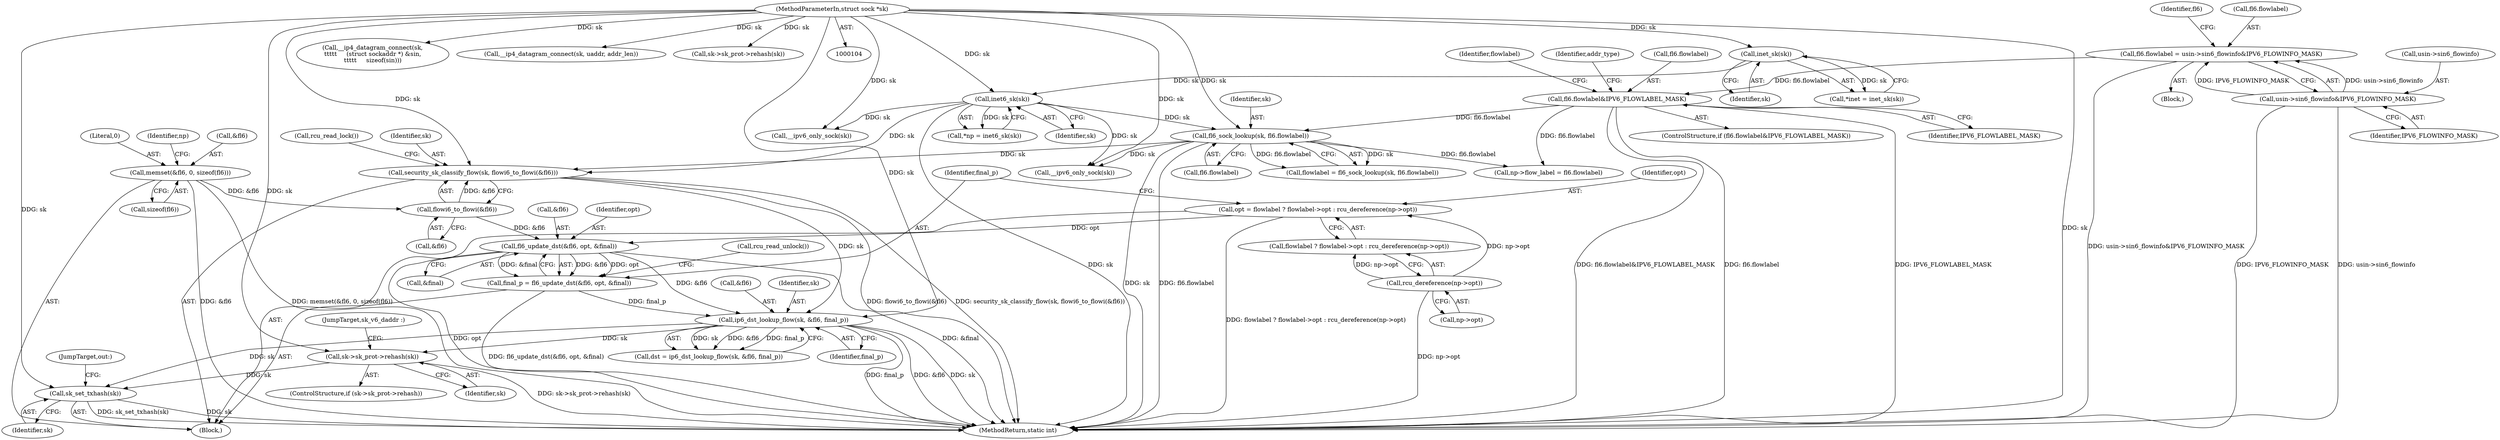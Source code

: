 digraph "0_linux_45f6fad84cc305103b28d73482b344d7f5b76f39_4@pointer" {
"1000593" [label="(Call,sk_set_txhash(sk))"];
"1000529" [label="(Call,ip6_dst_lookup_flow(sk, &fl6, final_p))"];
"1000501" [label="(Call,security_sk_classify_flow(sk, flowi6_to_flowi(&fl6)))"];
"1000202" [label="(Call,fl6_sock_lookup(sk, fl6.flowlabel))"];
"1000123" [label="(Call,inet6_sk(sk))"];
"1000118" [label="(Call,inet_sk(sk))"];
"1000105" [label="(MethodParameterIn,struct sock *sk)"];
"1000194" [label="(Call,fl6.flowlabel&IPV6_FLOWLABEL_MASK)"];
"1000184" [label="(Call,fl6.flowlabel = usin->sin6_flowinfo&IPV6_FLOWINFO_MASK)"];
"1000188" [label="(Call,usin->sin6_flowinfo&IPV6_FLOWINFO_MASK)"];
"1000503" [label="(Call,flowi6_to_flowi(&fl6))"];
"1000173" [label="(Call,memset(&fl6, 0, sizeof(fl6)))"];
"1000520" [label="(Call,fl6_update_dst(&fl6, opt, &final))"];
"1000507" [label="(Call,opt = flowlabel ? flowlabel->opt : rcu_dereference(np->opt))"];
"1000514" [label="(Call,rcu_dereference(np->opt))"];
"1000518" [label="(Call,final_p = fl6_update_dst(&fl6, opt, &final))"];
"1000584" [label="(Call,sk->sk_prot->rehash(sk))"];
"1000121" [label="(Call,*np = inet6_sk(sk))"];
"1000193" [label="(ControlStructure,if (fl6.flowlabel&IPV6_FLOWLABEL_MASK))"];
"1000519" [label="(Identifier,final_p)"];
"1000195" [label="(Call,fl6.flowlabel)"];
"1000600" [label="(MethodReturn,static int)"];
"1000204" [label="(Call,fl6.flowlabel)"];
"1000185" [label="(Call,fl6.flowlabel)"];
"1000509" [label="(Call,flowlabel ? flowlabel->opt : rcu_dereference(np->opt))"];
"1000502" [label="(Identifier,sk)"];
"1000584" [label="(Call,sk->sk_prot->rehash(sk))"];
"1000520" [label="(Call,fl6_update_dst(&fl6, opt, &final))"];
"1000124" [label="(Identifier,sk)"];
"1000527" [label="(Call,dst = ip6_dst_lookup_flow(sk, &fl6, final_p))"];
"1000508" [label="(Identifier,opt)"];
"1000183" [label="(Block,)"];
"1000145" [label="(Call,__ipv6_only_sock(sk))"];
"1000506" [label="(Call,rcu_read_lock())"];
"1000201" [label="(Identifier,flowlabel)"];
"1000177" [label="(Call,sizeof(fl6))"];
"1000105" [label="(MethodParameterIn,struct sock *sk)"];
"1000196" [label="(Identifier,fl6)"];
"1000202" [label="(Call,fl6_sock_lookup(sk, fl6.flowlabel))"];
"1000585" [label="(Identifier,sk)"];
"1000529" [label="(Call,ip6_dst_lookup_flow(sk, &fl6, final_p))"];
"1000194" [label="(Call,fl6.flowlabel&IPV6_FLOWLABEL_MASK)"];
"1000116" [label="(Call,*inet = inet_sk(sk))"];
"1000198" [label="(Identifier,IPV6_FLOWLABEL_MASK)"];
"1000176" [label="(Literal,0)"];
"1000593" [label="(Call,sk_set_txhash(sk))"];
"1000507" [label="(Call,opt = flowlabel ? flowlabel->opt : rcu_dereference(np->opt))"];
"1000503" [label="(Call,flowi6_to_flowi(&fl6))"];
"1000118" [label="(Call,inet_sk(sk))"];
"1000515" [label="(Call,np->opt)"];
"1000524" [label="(Call,&final)"];
"1000200" [label="(Call,flowlabel = fl6_sock_lookup(sk, fl6.flowlabel))"];
"1000280" [label="(Call,__ip4_datagram_connect(sk,\n\t\t\t\t\t     (struct sockaddr *) &sin,\n\t\t\t\t\t     sizeof(sin)))"];
"1000214" [label="(Identifier,addr_type)"];
"1000586" [label="(JumpTarget,sk_v6_daddr :)"];
"1000174" [label="(Call,&fl6)"];
"1000533" [label="(Identifier,final_p)"];
"1000531" [label="(Call,&fl6)"];
"1000188" [label="(Call,usin->sin6_flowinfo&IPV6_FLOWINFO_MASK)"];
"1000504" [label="(Call,&fl6)"];
"1000181" [label="(Identifier,np)"];
"1000526" [label="(Call,rcu_read_unlock())"];
"1000578" [label="(ControlStructure,if (sk->sk_prot->rehash))"];
"1000501" [label="(Call,security_sk_classify_flow(sk, flowi6_to_flowi(&fl6)))"];
"1000518" [label="(Call,final_p = fl6_update_dst(&fl6, opt, &final))"];
"1000119" [label="(Identifier,sk)"];
"1000184" [label="(Call,fl6.flowlabel = usin->sin6_flowinfo&IPV6_FLOWINFO_MASK)"];
"1000514" [label="(Call,rcu_dereference(np->opt))"];
"1000108" [label="(Block,)"];
"1000123" [label="(Call,inet6_sk(sk))"];
"1000203" [label="(Identifier,sk)"];
"1000152" [label="(Call,__ip4_datagram_connect(sk, uaddr, addr_len))"];
"1000347" [label="(Call,sk->sk_prot->rehash(sk))"];
"1000530" [label="(Identifier,sk)"];
"1000523" [label="(Identifier,opt)"];
"1000595" [label="(JumpTarget,out:)"];
"1000189" [label="(Call,usin->sin6_flowinfo)"];
"1000594" [label="(Identifier,sk)"];
"1000173" [label="(Call,memset(&fl6, 0, sizeof(fl6)))"];
"1000521" [label="(Call,&fl6)"];
"1000192" [label="(Identifier,IPV6_FLOWINFO_MASK)"];
"1000247" [label="(Call,__ipv6_only_sock(sk))"];
"1000422" [label="(Call,np->flow_label = fl6.flowlabel)"];
"1000593" -> "1000108"  [label="AST: "];
"1000593" -> "1000594"  [label="CFG: "];
"1000594" -> "1000593"  [label="AST: "];
"1000595" -> "1000593"  [label="CFG: "];
"1000593" -> "1000600"  [label="DDG: sk"];
"1000593" -> "1000600"  [label="DDG: sk_set_txhash(sk)"];
"1000529" -> "1000593"  [label="DDG: sk"];
"1000584" -> "1000593"  [label="DDG: sk"];
"1000105" -> "1000593"  [label="DDG: sk"];
"1000529" -> "1000527"  [label="AST: "];
"1000529" -> "1000533"  [label="CFG: "];
"1000530" -> "1000529"  [label="AST: "];
"1000531" -> "1000529"  [label="AST: "];
"1000533" -> "1000529"  [label="AST: "];
"1000527" -> "1000529"  [label="CFG: "];
"1000529" -> "1000600"  [label="DDG: final_p"];
"1000529" -> "1000600"  [label="DDG: &fl6"];
"1000529" -> "1000600"  [label="DDG: sk"];
"1000529" -> "1000527"  [label="DDG: sk"];
"1000529" -> "1000527"  [label="DDG: &fl6"];
"1000529" -> "1000527"  [label="DDG: final_p"];
"1000501" -> "1000529"  [label="DDG: sk"];
"1000105" -> "1000529"  [label="DDG: sk"];
"1000520" -> "1000529"  [label="DDG: &fl6"];
"1000518" -> "1000529"  [label="DDG: final_p"];
"1000529" -> "1000584"  [label="DDG: sk"];
"1000501" -> "1000108"  [label="AST: "];
"1000501" -> "1000503"  [label="CFG: "];
"1000502" -> "1000501"  [label="AST: "];
"1000503" -> "1000501"  [label="AST: "];
"1000506" -> "1000501"  [label="CFG: "];
"1000501" -> "1000600"  [label="DDG: flowi6_to_flowi(&fl6)"];
"1000501" -> "1000600"  [label="DDG: security_sk_classify_flow(sk, flowi6_to_flowi(&fl6))"];
"1000202" -> "1000501"  [label="DDG: sk"];
"1000123" -> "1000501"  [label="DDG: sk"];
"1000105" -> "1000501"  [label="DDG: sk"];
"1000503" -> "1000501"  [label="DDG: &fl6"];
"1000202" -> "1000200"  [label="AST: "];
"1000202" -> "1000204"  [label="CFG: "];
"1000203" -> "1000202"  [label="AST: "];
"1000204" -> "1000202"  [label="AST: "];
"1000200" -> "1000202"  [label="CFG: "];
"1000202" -> "1000600"  [label="DDG: sk"];
"1000202" -> "1000600"  [label="DDG: fl6.flowlabel"];
"1000202" -> "1000200"  [label="DDG: sk"];
"1000202" -> "1000200"  [label="DDG: fl6.flowlabel"];
"1000123" -> "1000202"  [label="DDG: sk"];
"1000105" -> "1000202"  [label="DDG: sk"];
"1000194" -> "1000202"  [label="DDG: fl6.flowlabel"];
"1000202" -> "1000247"  [label="DDG: sk"];
"1000202" -> "1000422"  [label="DDG: fl6.flowlabel"];
"1000123" -> "1000121"  [label="AST: "];
"1000123" -> "1000124"  [label="CFG: "];
"1000124" -> "1000123"  [label="AST: "];
"1000121" -> "1000123"  [label="CFG: "];
"1000123" -> "1000600"  [label="DDG: sk"];
"1000123" -> "1000121"  [label="DDG: sk"];
"1000118" -> "1000123"  [label="DDG: sk"];
"1000105" -> "1000123"  [label="DDG: sk"];
"1000123" -> "1000145"  [label="DDG: sk"];
"1000123" -> "1000247"  [label="DDG: sk"];
"1000118" -> "1000116"  [label="AST: "];
"1000118" -> "1000119"  [label="CFG: "];
"1000119" -> "1000118"  [label="AST: "];
"1000116" -> "1000118"  [label="CFG: "];
"1000118" -> "1000116"  [label="DDG: sk"];
"1000105" -> "1000118"  [label="DDG: sk"];
"1000105" -> "1000104"  [label="AST: "];
"1000105" -> "1000600"  [label="DDG: sk"];
"1000105" -> "1000145"  [label="DDG: sk"];
"1000105" -> "1000152"  [label="DDG: sk"];
"1000105" -> "1000247"  [label="DDG: sk"];
"1000105" -> "1000280"  [label="DDG: sk"];
"1000105" -> "1000347"  [label="DDG: sk"];
"1000105" -> "1000584"  [label="DDG: sk"];
"1000194" -> "1000193"  [label="AST: "];
"1000194" -> "1000198"  [label="CFG: "];
"1000195" -> "1000194"  [label="AST: "];
"1000198" -> "1000194"  [label="AST: "];
"1000201" -> "1000194"  [label="CFG: "];
"1000214" -> "1000194"  [label="CFG: "];
"1000194" -> "1000600"  [label="DDG: fl6.flowlabel&IPV6_FLOWLABEL_MASK"];
"1000194" -> "1000600"  [label="DDG: fl6.flowlabel"];
"1000194" -> "1000600"  [label="DDG: IPV6_FLOWLABEL_MASK"];
"1000184" -> "1000194"  [label="DDG: fl6.flowlabel"];
"1000194" -> "1000422"  [label="DDG: fl6.flowlabel"];
"1000184" -> "1000183"  [label="AST: "];
"1000184" -> "1000188"  [label="CFG: "];
"1000185" -> "1000184"  [label="AST: "];
"1000188" -> "1000184"  [label="AST: "];
"1000196" -> "1000184"  [label="CFG: "];
"1000184" -> "1000600"  [label="DDG: usin->sin6_flowinfo&IPV6_FLOWINFO_MASK"];
"1000188" -> "1000184"  [label="DDG: usin->sin6_flowinfo"];
"1000188" -> "1000184"  [label="DDG: IPV6_FLOWINFO_MASK"];
"1000188" -> "1000192"  [label="CFG: "];
"1000189" -> "1000188"  [label="AST: "];
"1000192" -> "1000188"  [label="AST: "];
"1000188" -> "1000600"  [label="DDG: usin->sin6_flowinfo"];
"1000188" -> "1000600"  [label="DDG: IPV6_FLOWINFO_MASK"];
"1000503" -> "1000504"  [label="CFG: "];
"1000504" -> "1000503"  [label="AST: "];
"1000173" -> "1000503"  [label="DDG: &fl6"];
"1000503" -> "1000520"  [label="DDG: &fl6"];
"1000173" -> "1000108"  [label="AST: "];
"1000173" -> "1000177"  [label="CFG: "];
"1000174" -> "1000173"  [label="AST: "];
"1000176" -> "1000173"  [label="AST: "];
"1000177" -> "1000173"  [label="AST: "];
"1000181" -> "1000173"  [label="CFG: "];
"1000173" -> "1000600"  [label="DDG: memset(&fl6, 0, sizeof(fl6))"];
"1000173" -> "1000600"  [label="DDG: &fl6"];
"1000520" -> "1000518"  [label="AST: "];
"1000520" -> "1000524"  [label="CFG: "];
"1000521" -> "1000520"  [label="AST: "];
"1000523" -> "1000520"  [label="AST: "];
"1000524" -> "1000520"  [label="AST: "];
"1000518" -> "1000520"  [label="CFG: "];
"1000520" -> "1000600"  [label="DDG: &final"];
"1000520" -> "1000600"  [label="DDG: opt"];
"1000520" -> "1000518"  [label="DDG: &fl6"];
"1000520" -> "1000518"  [label="DDG: opt"];
"1000520" -> "1000518"  [label="DDG: &final"];
"1000507" -> "1000520"  [label="DDG: opt"];
"1000507" -> "1000108"  [label="AST: "];
"1000507" -> "1000509"  [label="CFG: "];
"1000508" -> "1000507"  [label="AST: "];
"1000509" -> "1000507"  [label="AST: "];
"1000519" -> "1000507"  [label="CFG: "];
"1000507" -> "1000600"  [label="DDG: flowlabel ? flowlabel->opt : rcu_dereference(np->opt)"];
"1000514" -> "1000507"  [label="DDG: np->opt"];
"1000514" -> "1000509"  [label="AST: "];
"1000514" -> "1000515"  [label="CFG: "];
"1000515" -> "1000514"  [label="AST: "];
"1000509" -> "1000514"  [label="CFG: "];
"1000514" -> "1000600"  [label="DDG: np->opt"];
"1000514" -> "1000509"  [label="DDG: np->opt"];
"1000518" -> "1000108"  [label="AST: "];
"1000519" -> "1000518"  [label="AST: "];
"1000526" -> "1000518"  [label="CFG: "];
"1000518" -> "1000600"  [label="DDG: fl6_update_dst(&fl6, opt, &final)"];
"1000584" -> "1000578"  [label="AST: "];
"1000584" -> "1000585"  [label="CFG: "];
"1000585" -> "1000584"  [label="AST: "];
"1000586" -> "1000584"  [label="CFG: "];
"1000584" -> "1000600"  [label="DDG: sk->sk_prot->rehash(sk)"];
}
